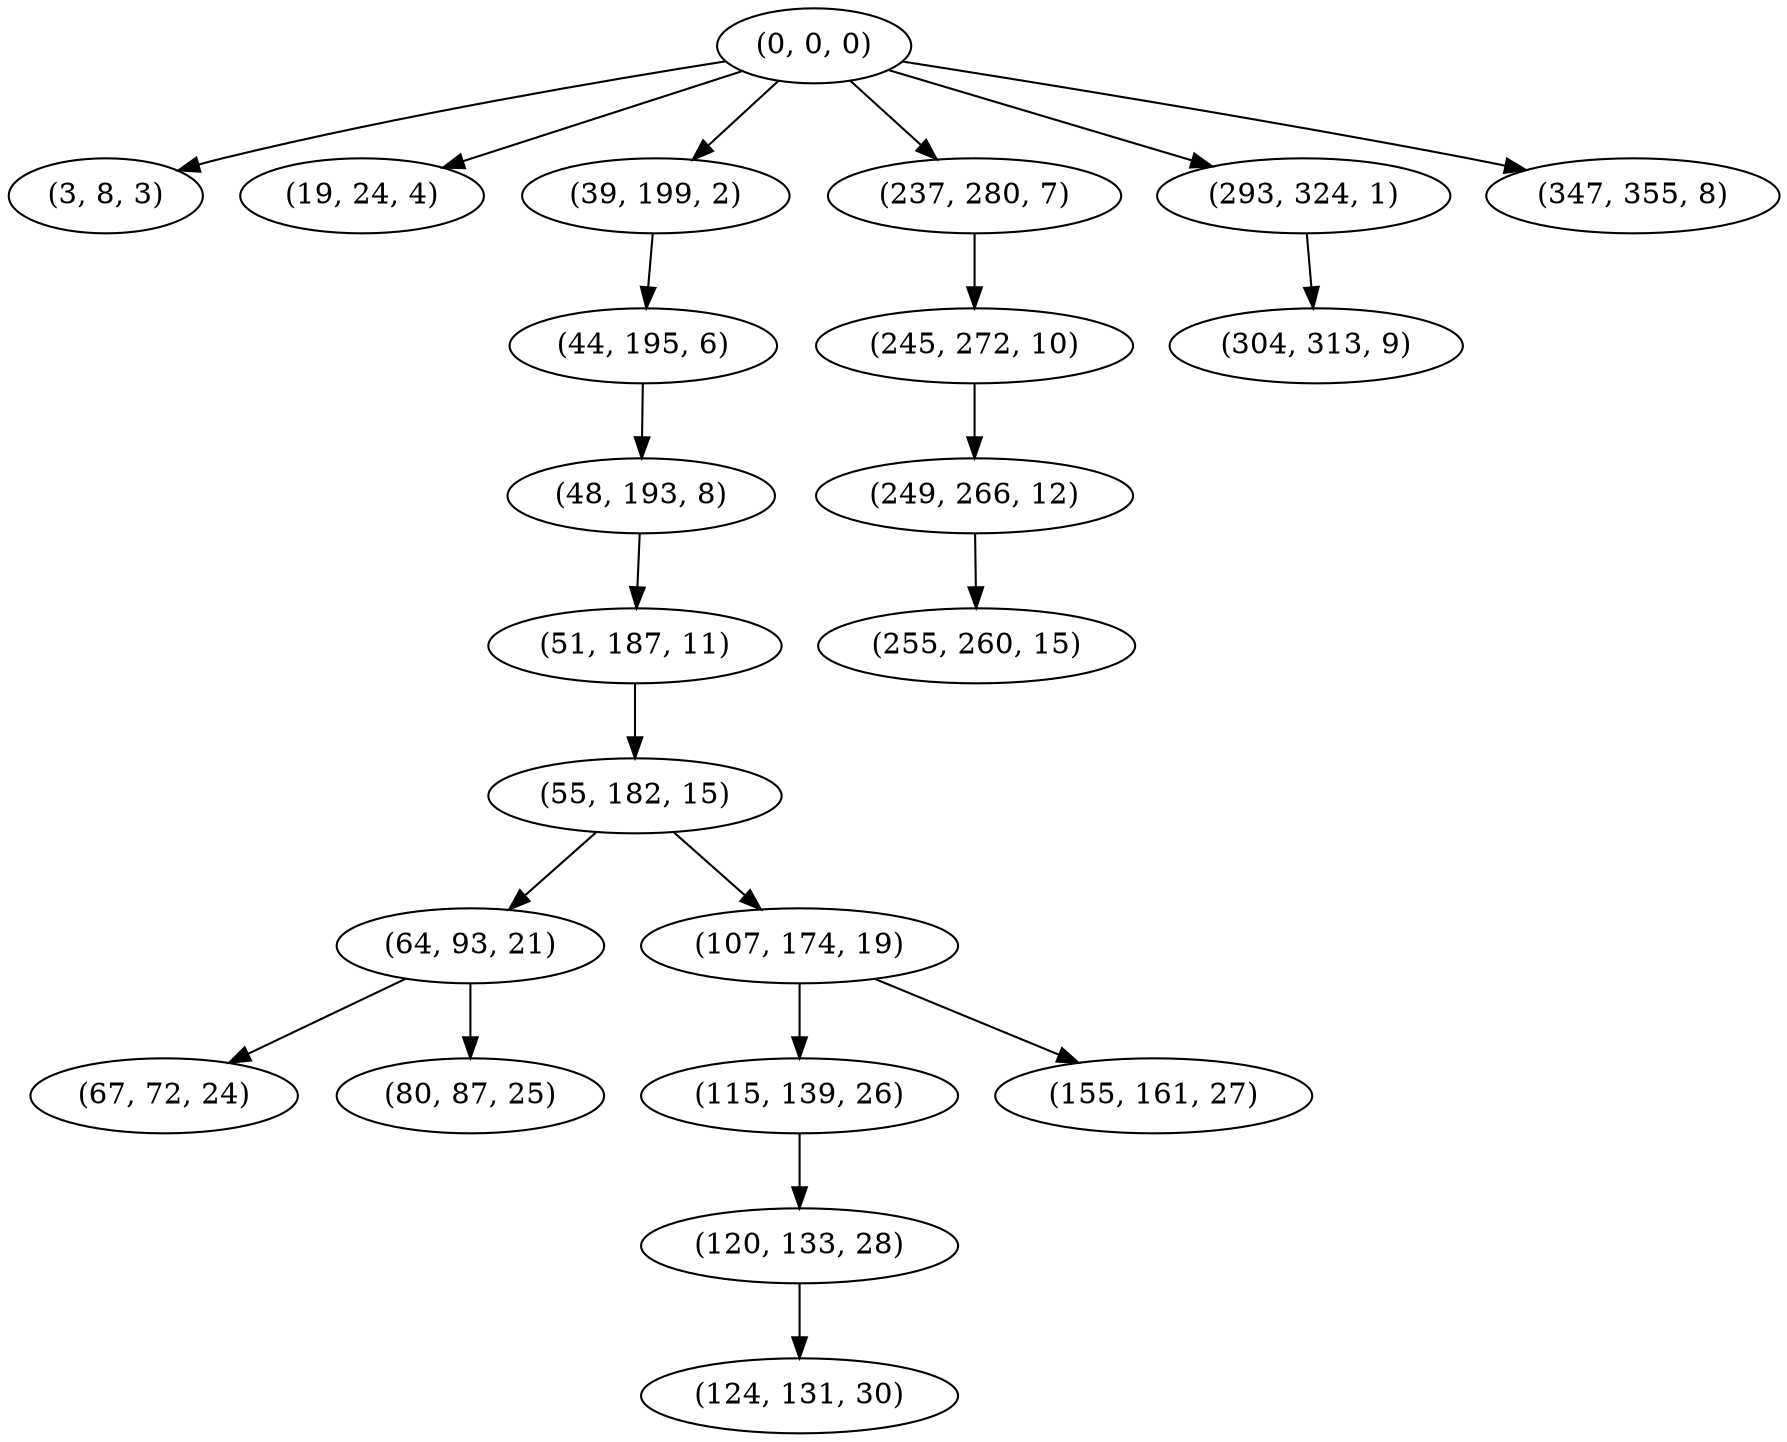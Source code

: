 digraph tree {
    "(0, 0, 0)";
    "(3, 8, 3)";
    "(19, 24, 4)";
    "(39, 199, 2)";
    "(44, 195, 6)";
    "(48, 193, 8)";
    "(51, 187, 11)";
    "(55, 182, 15)";
    "(64, 93, 21)";
    "(67, 72, 24)";
    "(80, 87, 25)";
    "(107, 174, 19)";
    "(115, 139, 26)";
    "(120, 133, 28)";
    "(124, 131, 30)";
    "(155, 161, 27)";
    "(237, 280, 7)";
    "(245, 272, 10)";
    "(249, 266, 12)";
    "(255, 260, 15)";
    "(293, 324, 1)";
    "(304, 313, 9)";
    "(347, 355, 8)";
    "(0, 0, 0)" -> "(3, 8, 3)";
    "(0, 0, 0)" -> "(19, 24, 4)";
    "(0, 0, 0)" -> "(39, 199, 2)";
    "(0, 0, 0)" -> "(237, 280, 7)";
    "(0, 0, 0)" -> "(293, 324, 1)";
    "(0, 0, 0)" -> "(347, 355, 8)";
    "(39, 199, 2)" -> "(44, 195, 6)";
    "(44, 195, 6)" -> "(48, 193, 8)";
    "(48, 193, 8)" -> "(51, 187, 11)";
    "(51, 187, 11)" -> "(55, 182, 15)";
    "(55, 182, 15)" -> "(64, 93, 21)";
    "(55, 182, 15)" -> "(107, 174, 19)";
    "(64, 93, 21)" -> "(67, 72, 24)";
    "(64, 93, 21)" -> "(80, 87, 25)";
    "(107, 174, 19)" -> "(115, 139, 26)";
    "(107, 174, 19)" -> "(155, 161, 27)";
    "(115, 139, 26)" -> "(120, 133, 28)";
    "(120, 133, 28)" -> "(124, 131, 30)";
    "(237, 280, 7)" -> "(245, 272, 10)";
    "(245, 272, 10)" -> "(249, 266, 12)";
    "(249, 266, 12)" -> "(255, 260, 15)";
    "(293, 324, 1)" -> "(304, 313, 9)";
}
